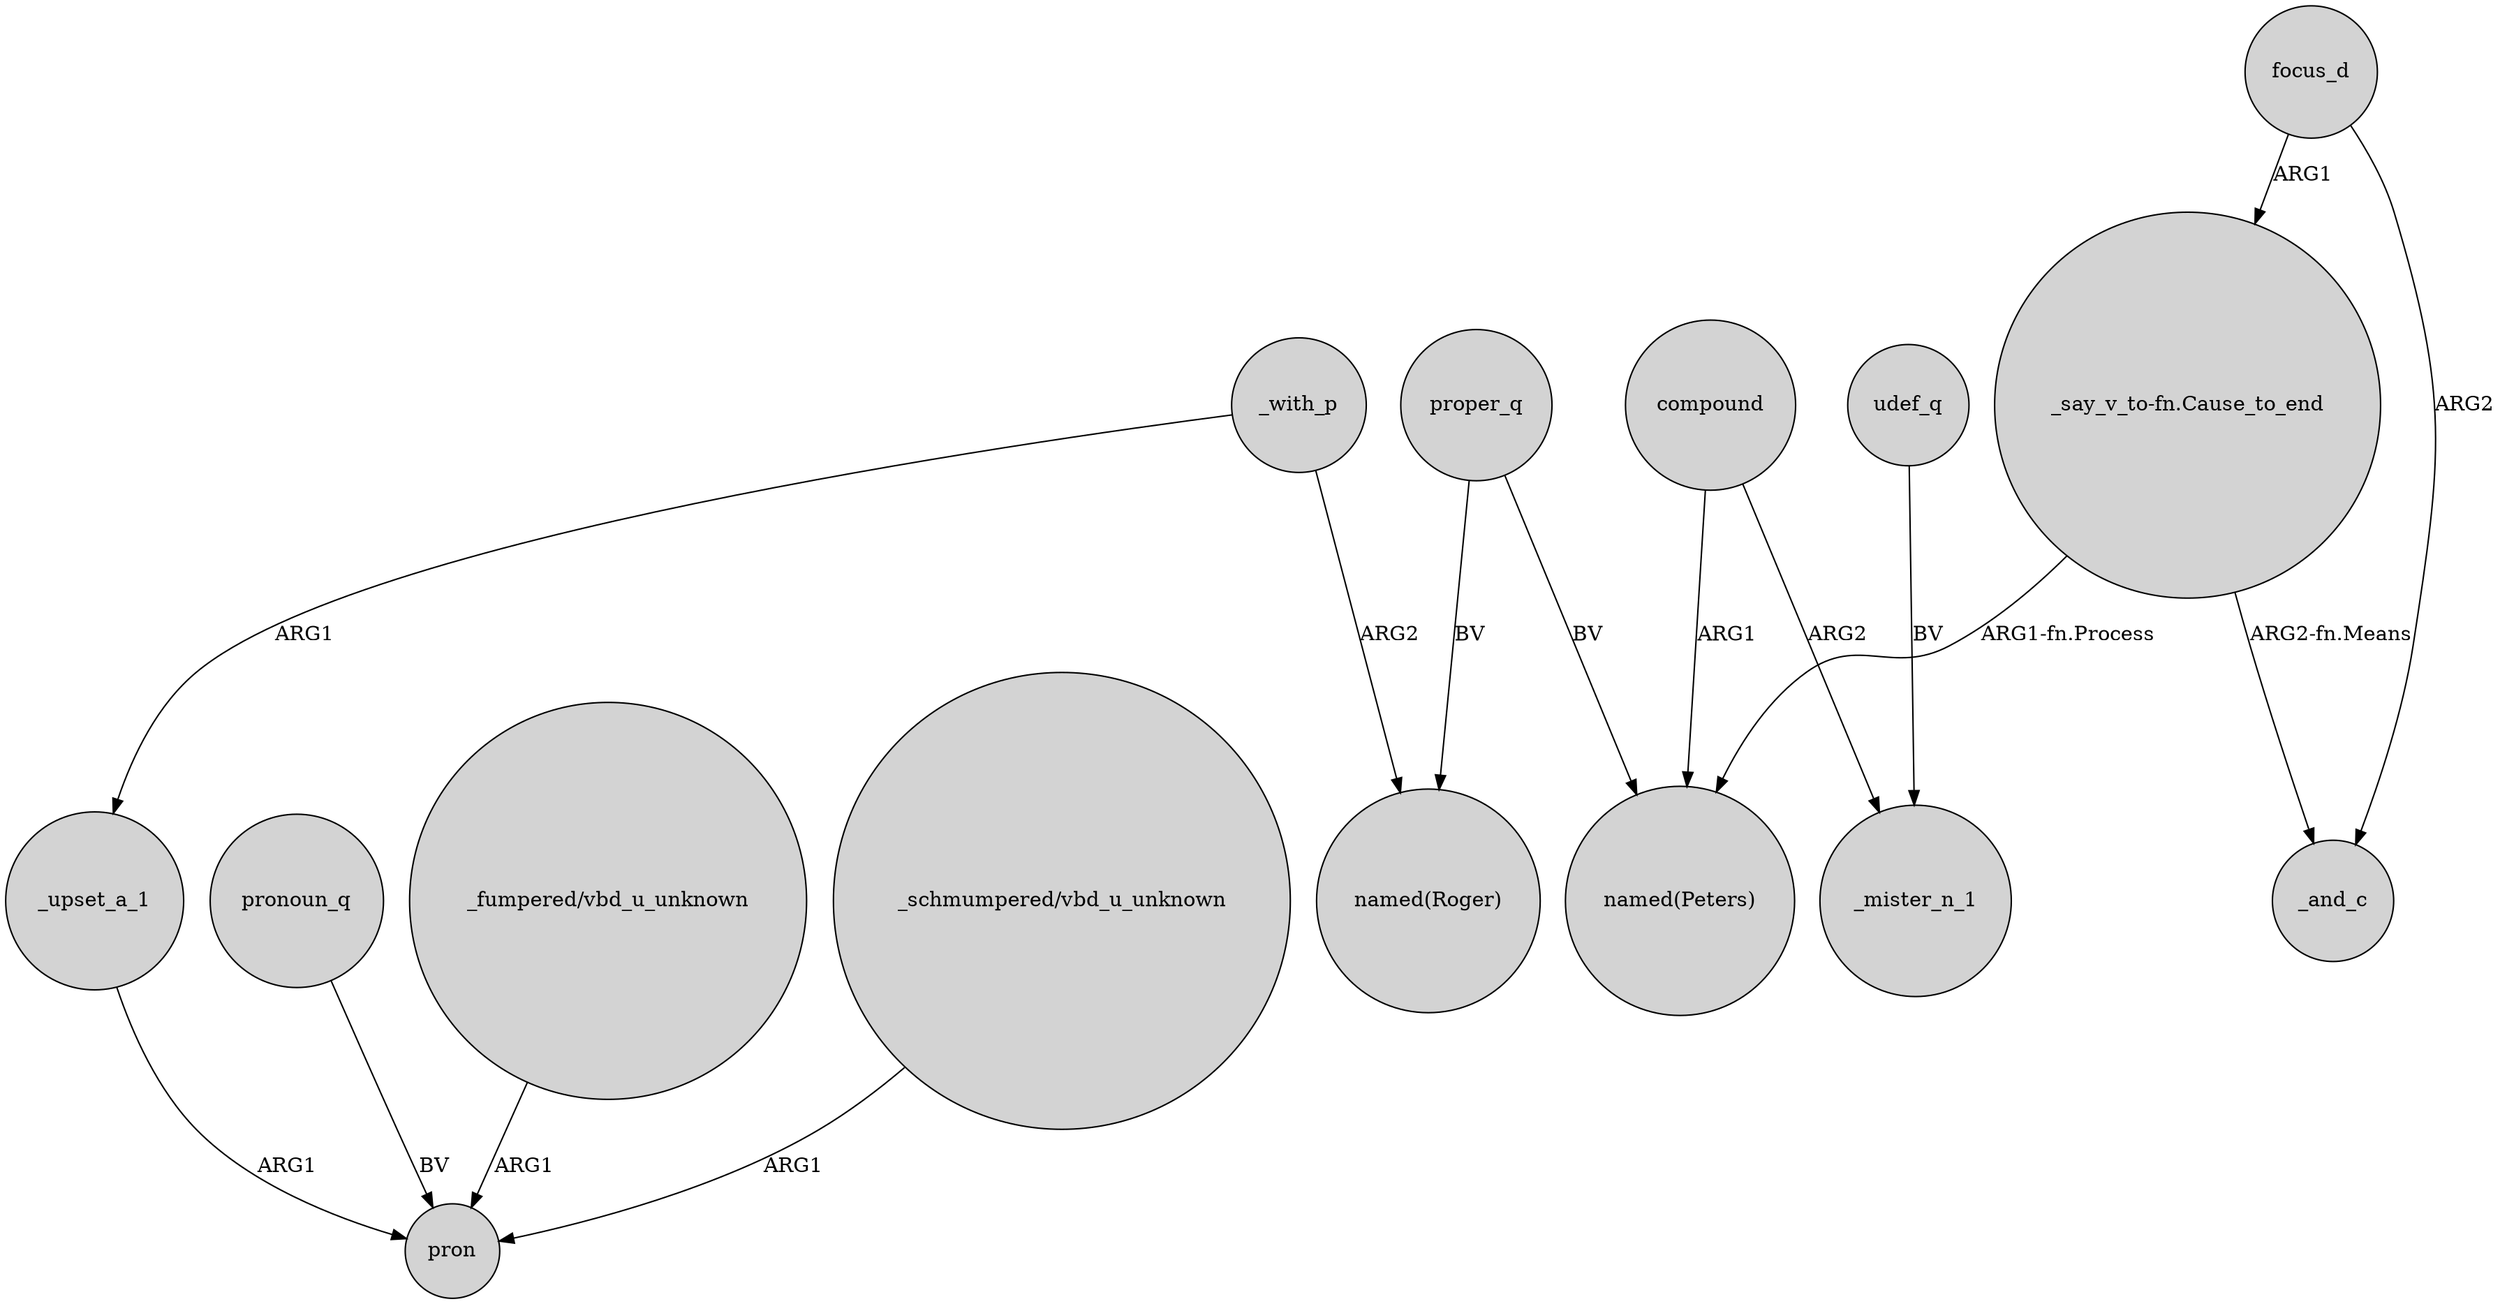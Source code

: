 digraph {
	node [shape=circle style=filled]
	_with_p -> _upset_a_1 [label=ARG1]
	compound -> _mister_n_1 [label=ARG2]
	"_say_v_to-fn.Cause_to_end" -> _and_c [label="ARG2-fn.Means"]
	compound -> "named(Peters)" [label=ARG1]
	udef_q -> _mister_n_1 [label=BV]
	"_say_v_to-fn.Cause_to_end" -> "named(Peters)" [label="ARG1-fn.Process"]
	proper_q -> "named(Roger)" [label=BV]
	focus_d -> "_say_v_to-fn.Cause_to_end" [label=ARG1]
	_upset_a_1 -> pron [label=ARG1]
	proper_q -> "named(Peters)" [label=BV]
	pronoun_q -> pron [label=BV]
	_with_p -> "named(Roger)" [label=ARG2]
	"_fumpered/vbd_u_unknown" -> pron [label=ARG1]
	focus_d -> _and_c [label=ARG2]
	"_schmumpered/vbd_u_unknown" -> pron [label=ARG1]
}
